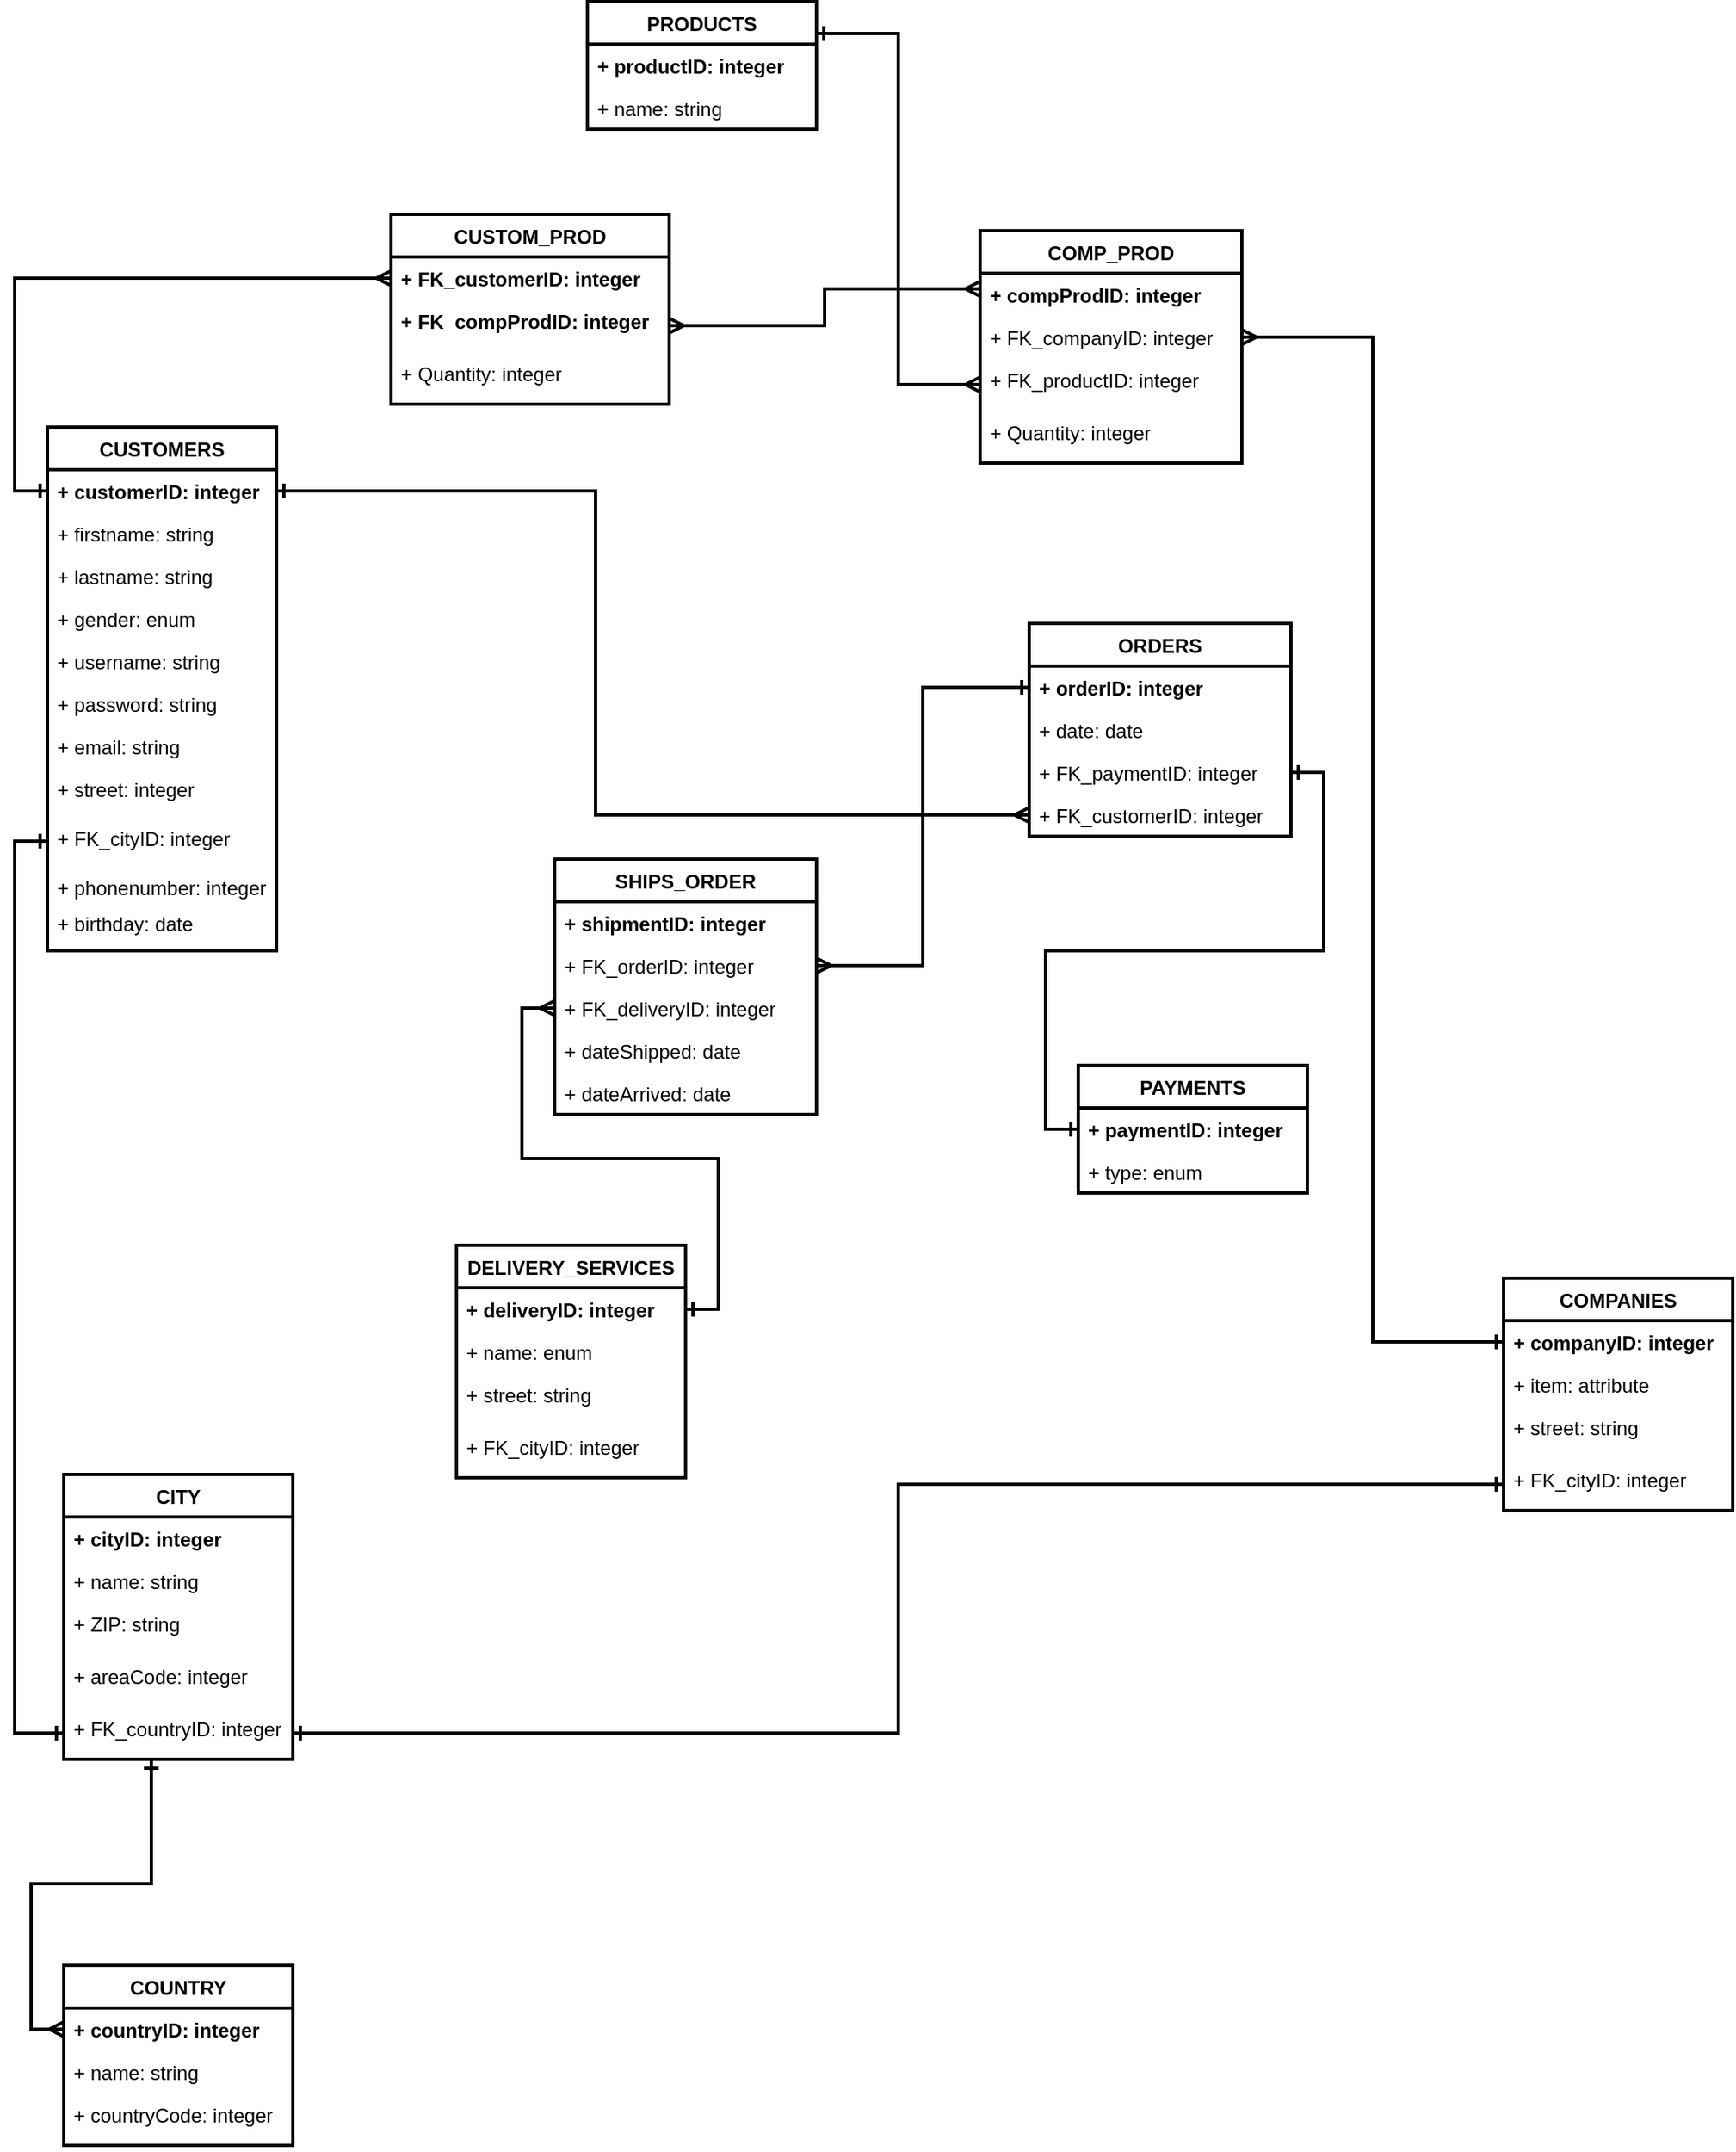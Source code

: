 <mxfile version="14.9.3" type="device"><diagram id="3j8N0y66YpbWqdWMNXgo" name="Page-1"><mxGraphModel dx="1422" dy="798" grid="1" gridSize="10" guides="1" tooltips="1" connect="1" arrows="1" fold="1" page="1" pageScale="1" pageWidth="1169" pageHeight="827" math="0" shadow="0"><root><mxCell id="0"/><mxCell id="1" parent="0"/><mxCell id="wKDDANgS3yFVj2BFakFs-5" value="CUSTOMERS" style="swimlane;fontStyle=1;childLayout=stackLayout;horizontal=1;startSize=26;fillColor=none;horizontalStack=0;resizeParent=1;resizeParentMax=0;resizeLast=0;collapsible=1;marginBottom=0;strokeWidth=2;" vertex="1" parent="1"><mxGeometry x="90" y="370" width="140" height="320" as="geometry"/></mxCell><mxCell id="wKDDANgS3yFVj2BFakFs-6" value="+ customerID: integer" style="text;strokeColor=none;fillColor=none;align=left;verticalAlign=top;spacingLeft=4;spacingRight=4;overflow=hidden;rotatable=0;points=[[0,0.5],[1,0.5]];portConstraint=eastwest;fontStyle=1" vertex="1" parent="wKDDANgS3yFVj2BFakFs-5"><mxGeometry y="26" width="140" height="26" as="geometry"/></mxCell><mxCell id="wKDDANgS3yFVj2BFakFs-7" value="+ firstname: string" style="text;strokeColor=none;fillColor=none;align=left;verticalAlign=top;spacingLeft=4;spacingRight=4;overflow=hidden;rotatable=0;points=[[0,0.5],[1,0.5]];portConstraint=eastwest;" vertex="1" parent="wKDDANgS3yFVj2BFakFs-5"><mxGeometry y="52" width="140" height="26" as="geometry"/></mxCell><mxCell id="wKDDANgS3yFVj2BFakFs-10" value="+ lastname: string" style="text;strokeColor=none;fillColor=none;align=left;verticalAlign=top;spacingLeft=4;spacingRight=4;overflow=hidden;rotatable=0;points=[[0,0.5],[1,0.5]];portConstraint=eastwest;" vertex="1" parent="wKDDANgS3yFVj2BFakFs-5"><mxGeometry y="78" width="140" height="26" as="geometry"/></mxCell><mxCell id="wKDDANgS3yFVj2BFakFs-33" value="+ gender: enum" style="text;strokeColor=none;fillColor=none;align=left;verticalAlign=top;spacingLeft=4;spacingRight=4;overflow=hidden;rotatable=0;points=[[0,0.5],[1,0.5]];portConstraint=eastwest;" vertex="1" parent="wKDDANgS3yFVj2BFakFs-5"><mxGeometry y="104" width="140" height="26" as="geometry"/></mxCell><mxCell id="wKDDANgS3yFVj2BFakFs-8" value="+ username: string" style="text;strokeColor=none;fillColor=none;align=left;verticalAlign=top;spacingLeft=4;spacingRight=4;overflow=hidden;rotatable=0;points=[[0,0.5],[1,0.5]];portConstraint=eastwest;" vertex="1" parent="wKDDANgS3yFVj2BFakFs-5"><mxGeometry y="130" width="140" height="26" as="geometry"/></mxCell><mxCell id="wKDDANgS3yFVj2BFakFs-12" value="+ password: string" style="text;strokeColor=none;fillColor=none;align=left;verticalAlign=top;spacingLeft=4;spacingRight=4;overflow=hidden;rotatable=0;points=[[0,0.5],[1,0.5]];portConstraint=eastwest;" vertex="1" parent="wKDDANgS3yFVj2BFakFs-5"><mxGeometry y="156" width="140" height="26" as="geometry"/></mxCell><mxCell id="wKDDANgS3yFVj2BFakFs-13" value="+ email: string" style="text;strokeColor=none;fillColor=none;align=left;verticalAlign=top;spacingLeft=4;spacingRight=4;overflow=hidden;rotatable=0;points=[[0,0.5],[1,0.5]];portConstraint=eastwest;" vertex="1" parent="wKDDANgS3yFVj2BFakFs-5"><mxGeometry y="182" width="140" height="26" as="geometry"/></mxCell><mxCell id="wKDDANgS3yFVj2BFakFs-11" value="+ street: integer" style="text;strokeColor=none;fillColor=none;align=left;verticalAlign=top;spacingLeft=4;spacingRight=4;overflow=hidden;rotatable=0;points=[[0,0.5],[1,0.5]];portConstraint=eastwest;" vertex="1" parent="wKDDANgS3yFVj2BFakFs-5"><mxGeometry y="208" width="140" height="30" as="geometry"/></mxCell><mxCell id="wKDDANgS3yFVj2BFakFs-79" value="+ FK_cityID: integer" style="text;strokeColor=none;fillColor=none;align=left;verticalAlign=top;spacingLeft=4;spacingRight=4;overflow=hidden;rotatable=0;points=[[0,0.5],[1,0.5]];portConstraint=eastwest;" vertex="1" parent="wKDDANgS3yFVj2BFakFs-5"><mxGeometry y="238" width="140" height="30" as="geometry"/></mxCell><mxCell id="wKDDANgS3yFVj2BFakFs-14" value="+ phonenumber: integer" style="text;strokeColor=none;fillColor=none;align=left;verticalAlign=top;spacingLeft=4;spacingRight=4;overflow=hidden;rotatable=0;points=[[0,0.5],[1,0.5]];portConstraint=eastwest;" vertex="1" parent="wKDDANgS3yFVj2BFakFs-5"><mxGeometry y="268" width="140" height="22" as="geometry"/></mxCell><mxCell id="wKDDANgS3yFVj2BFakFs-34" value="+ birthday: date" style="text;strokeColor=none;fillColor=none;align=left;verticalAlign=top;spacingLeft=4;spacingRight=4;overflow=hidden;rotatable=0;points=[[0,0.5],[1,0.5]];portConstraint=eastwest;" vertex="1" parent="wKDDANgS3yFVj2BFakFs-5"><mxGeometry y="290" width="140" height="30" as="geometry"/></mxCell><mxCell id="wKDDANgS3yFVj2BFakFs-45" style="edgeStyle=orthogonalEdgeStyle;rounded=0;orthogonalLoop=1;jettySize=auto;html=1;entryX=0;entryY=0.5;entryDx=0;entryDy=0;startArrow=ERone;startFill=0;endArrow=ERmany;endFill=0;exitX=1;exitY=0.25;exitDx=0;exitDy=0;strokeWidth=2;" edge="1" parent="1" source="wKDDANgS3yFVj2BFakFs-15" target="wKDDANgS3yFVj2BFakFs-41"><mxGeometry relative="1" as="geometry"/></mxCell><mxCell id="wKDDANgS3yFVj2BFakFs-15" value="PRODUCTS" style="swimlane;fontStyle=1;childLayout=stackLayout;horizontal=1;startSize=26;fillColor=none;horizontalStack=0;resizeParent=1;resizeParentMax=0;resizeLast=0;collapsible=1;marginBottom=0;strokeWidth=2;" vertex="1" parent="1"><mxGeometry x="420" y="110" width="140" height="78" as="geometry"/></mxCell><mxCell id="wKDDANgS3yFVj2BFakFs-16" value="+ productID: integer" style="text;strokeColor=none;fillColor=none;align=left;verticalAlign=top;spacingLeft=4;spacingRight=4;overflow=hidden;rotatable=0;points=[[0,0.5],[1,0.5]];portConstraint=eastwest;fontStyle=1" vertex="1" parent="wKDDANgS3yFVj2BFakFs-15"><mxGeometry y="26" width="140" height="26" as="geometry"/></mxCell><mxCell id="wKDDANgS3yFVj2BFakFs-17" value="+ name: string" style="text;strokeColor=none;fillColor=none;align=left;verticalAlign=top;spacingLeft=4;spacingRight=4;overflow=hidden;rotatable=0;points=[[0,0.5],[1,0.5]];portConstraint=eastwest;" vertex="1" parent="wKDDANgS3yFVj2BFakFs-15"><mxGeometry y="52" width="140" height="26" as="geometry"/></mxCell><mxCell id="wKDDANgS3yFVj2BFakFs-24" value="COMPANIES" style="swimlane;fontStyle=1;childLayout=stackLayout;horizontal=1;startSize=26;fillColor=none;horizontalStack=0;resizeParent=1;resizeParentMax=0;resizeLast=0;collapsible=1;marginBottom=0;strokeWidth=2;" vertex="1" parent="1"><mxGeometry x="980" y="890" width="140" height="142" as="geometry"/></mxCell><mxCell id="wKDDANgS3yFVj2BFakFs-25" value="+ companyID: integer" style="text;strokeColor=none;fillColor=none;align=left;verticalAlign=top;spacingLeft=4;spacingRight=4;overflow=hidden;rotatable=0;points=[[0,0.5],[1,0.5]];portConstraint=eastwest;fontStyle=1" vertex="1" parent="wKDDANgS3yFVj2BFakFs-24"><mxGeometry y="26" width="140" height="26" as="geometry"/></mxCell><mxCell id="wKDDANgS3yFVj2BFakFs-28" value="+ item: attribute" style="text;strokeColor=none;fillColor=none;align=left;verticalAlign=top;spacingLeft=4;spacingRight=4;overflow=hidden;rotatable=0;points=[[0,0.5],[1,0.5]];portConstraint=eastwest;" vertex="1" parent="wKDDANgS3yFVj2BFakFs-24"><mxGeometry y="52" width="140" height="26" as="geometry"/></mxCell><mxCell id="wKDDANgS3yFVj2BFakFs-26" value="+ street: string" style="text;strokeColor=none;fillColor=none;align=left;verticalAlign=top;spacingLeft=4;spacingRight=4;overflow=hidden;rotatable=0;points=[[0,0.5],[1,0.5]];portConstraint=eastwest;" vertex="1" parent="wKDDANgS3yFVj2BFakFs-24"><mxGeometry y="78" width="140" height="32" as="geometry"/></mxCell><mxCell id="wKDDANgS3yFVj2BFakFs-83" value="+ FK_cityID: integer" style="text;strokeColor=none;fillColor=none;align=left;verticalAlign=top;spacingLeft=4;spacingRight=4;overflow=hidden;rotatable=0;points=[[0,0.5],[1,0.5]];portConstraint=eastwest;" vertex="1" parent="wKDDANgS3yFVj2BFakFs-24"><mxGeometry y="110" width="140" height="32" as="geometry"/></mxCell><mxCell id="wKDDANgS3yFVj2BFakFs-29" value="DELIVERY_SERVICES" style="swimlane;fontStyle=1;childLayout=stackLayout;horizontal=1;startSize=26;fillColor=none;horizontalStack=0;resizeParent=1;resizeParentMax=0;resizeLast=0;collapsible=1;marginBottom=0;strokeWidth=2;" vertex="1" parent="1"><mxGeometry x="340" y="870" width="140" height="142" as="geometry"/></mxCell><mxCell id="wKDDANgS3yFVj2BFakFs-30" value="+ deliveryID: integer" style="text;strokeColor=none;fillColor=none;align=left;verticalAlign=top;spacingLeft=4;spacingRight=4;overflow=hidden;rotatable=0;points=[[0,0.5],[1,0.5]];portConstraint=eastwest;fontStyle=1" vertex="1" parent="wKDDANgS3yFVj2BFakFs-29"><mxGeometry y="26" width="140" height="26" as="geometry"/></mxCell><mxCell id="wKDDANgS3yFVj2BFakFs-31" value="+ name: enum" style="text;strokeColor=none;fillColor=none;align=left;verticalAlign=top;spacingLeft=4;spacingRight=4;overflow=hidden;rotatable=0;points=[[0,0.5],[1,0.5]];portConstraint=eastwest;" vertex="1" parent="wKDDANgS3yFVj2BFakFs-29"><mxGeometry y="52" width="140" height="26" as="geometry"/></mxCell><mxCell id="wKDDANgS3yFVj2BFakFs-32" value="+ street: string" style="text;strokeColor=none;fillColor=none;align=left;verticalAlign=top;spacingLeft=4;spacingRight=4;overflow=hidden;rotatable=0;points=[[0,0.5],[1,0.5]];portConstraint=eastwest;" vertex="1" parent="wKDDANgS3yFVj2BFakFs-29"><mxGeometry y="78" width="140" height="32" as="geometry"/></mxCell><mxCell id="wKDDANgS3yFVj2BFakFs-82" value="+ FK_cityID: integer" style="text;strokeColor=none;fillColor=none;align=left;verticalAlign=top;spacingLeft=4;spacingRight=4;overflow=hidden;rotatable=0;points=[[0,0.5],[1,0.5]];portConstraint=eastwest;" vertex="1" parent="wKDDANgS3yFVj2BFakFs-29"><mxGeometry y="110" width="140" height="32" as="geometry"/></mxCell><mxCell id="wKDDANgS3yFVj2BFakFs-35" value="PAYMENTS" style="swimlane;fontStyle=1;childLayout=stackLayout;horizontal=1;startSize=26;fillColor=none;horizontalStack=0;resizeParent=1;resizeParentMax=0;resizeLast=0;collapsible=1;marginBottom=0;strokeWidth=2;" vertex="1" parent="1"><mxGeometry x="720" y="760" width="140" height="78" as="geometry"><mxRectangle x="960" y="480" width="100" height="26" as="alternateBounds"/></mxGeometry></mxCell><mxCell id="wKDDANgS3yFVj2BFakFs-36" value="+ paymentID: integer" style="text;strokeColor=none;fillColor=none;align=left;verticalAlign=top;spacingLeft=4;spacingRight=4;overflow=hidden;rotatable=0;points=[[0,0.5],[1,0.5]];portConstraint=eastwest;fontStyle=1" vertex="1" parent="wKDDANgS3yFVj2BFakFs-35"><mxGeometry y="26" width="140" height="26" as="geometry"/></mxCell><mxCell id="wKDDANgS3yFVj2BFakFs-37" value="+ type: enum" style="text;strokeColor=none;fillColor=none;align=left;verticalAlign=top;spacingLeft=4;spacingRight=4;overflow=hidden;rotatable=0;points=[[0,0.5],[1,0.5]];portConstraint=eastwest;" vertex="1" parent="wKDDANgS3yFVj2BFakFs-35"><mxGeometry y="52" width="140" height="26" as="geometry"/></mxCell><mxCell id="wKDDANgS3yFVj2BFakFs-68" style="edgeStyle=orthogonalEdgeStyle;rounded=0;orthogonalLoop=1;jettySize=auto;html=1;exitX=0;exitY=0.25;exitDx=0;exitDy=0;entryX=1;entryY=0.5;entryDx=0;entryDy=0;startArrow=ERmany;startFill=0;endArrow=ERmany;endFill=0;strokeWidth=2;" edge="1" parent="1" source="wKDDANgS3yFVj2BFakFs-38" target="wKDDANgS3yFVj2BFakFs-64"><mxGeometry relative="1" as="geometry"/></mxCell><mxCell id="wKDDANgS3yFVj2BFakFs-38" value="COMP_PROD" style="swimlane;fontStyle=1;childLayout=stackLayout;horizontal=1;startSize=26;fillColor=none;horizontalStack=0;resizeParent=1;resizeParentMax=0;resizeLast=0;collapsible=1;marginBottom=0;strokeWidth=2;" vertex="1" parent="1"><mxGeometry x="660" y="250" width="160" height="142" as="geometry"/></mxCell><mxCell id="wKDDANgS3yFVj2BFakFs-39" value="+ compProdID: integer" style="text;strokeColor=none;fillColor=none;align=left;verticalAlign=top;spacingLeft=4;spacingRight=4;overflow=hidden;rotatable=0;points=[[0,0.5],[1,0.5]];portConstraint=eastwest;fontStyle=1" vertex="1" parent="wKDDANgS3yFVj2BFakFs-38"><mxGeometry y="26" width="160" height="26" as="geometry"/></mxCell><mxCell id="wKDDANgS3yFVj2BFakFs-40" value="+ FK_companyID: integer" style="text;strokeColor=none;fillColor=none;align=left;verticalAlign=top;spacingLeft=4;spacingRight=4;overflow=hidden;rotatable=0;points=[[0,0.5],[1,0.5]];portConstraint=eastwest;" vertex="1" parent="wKDDANgS3yFVj2BFakFs-38"><mxGeometry y="52" width="160" height="26" as="geometry"/></mxCell><mxCell id="wKDDANgS3yFVj2BFakFs-41" value="+ FK_productID: integer" style="text;strokeColor=none;fillColor=none;align=left;verticalAlign=top;spacingLeft=4;spacingRight=4;overflow=hidden;rotatable=0;points=[[0,0.5],[1,0.5]];portConstraint=eastwest;" vertex="1" parent="wKDDANgS3yFVj2BFakFs-38"><mxGeometry y="78" width="160" height="32" as="geometry"/></mxCell><mxCell id="wKDDANgS3yFVj2BFakFs-44" value="+ Quantity: integer" style="text;strokeColor=none;fillColor=none;align=left;verticalAlign=top;spacingLeft=4;spacingRight=4;overflow=hidden;rotatable=0;points=[[0,0.5],[1,0.5]];portConstraint=eastwest;" vertex="1" parent="wKDDANgS3yFVj2BFakFs-38"><mxGeometry y="110" width="160" height="32" as="geometry"/></mxCell><mxCell id="wKDDANgS3yFVj2BFakFs-46" style="edgeStyle=orthogonalEdgeStyle;rounded=0;orthogonalLoop=1;jettySize=auto;html=1;entryX=1;entryY=0.5;entryDx=0;entryDy=0;startArrow=ERone;startFill=0;endArrow=ERmany;endFill=0;strokeWidth=2;" edge="1" parent="1" source="wKDDANgS3yFVj2BFakFs-25" target="wKDDANgS3yFVj2BFakFs-40"><mxGeometry relative="1" as="geometry"/></mxCell><mxCell id="wKDDANgS3yFVj2BFakFs-47" value="ORDERS" style="swimlane;fontStyle=1;childLayout=stackLayout;horizontal=1;startSize=26;fillColor=none;horizontalStack=0;resizeParent=1;resizeParentMax=0;resizeLast=0;collapsible=1;marginBottom=0;strokeWidth=2;" vertex="1" parent="1"><mxGeometry x="690" y="490" width="160" height="130" as="geometry"/></mxCell><mxCell id="wKDDANgS3yFVj2BFakFs-48" value="+ orderID: integer" style="text;strokeColor=none;fillColor=none;align=left;verticalAlign=top;spacingLeft=4;spacingRight=4;overflow=hidden;rotatable=0;points=[[0,0.5],[1,0.5]];portConstraint=eastwest;fontStyle=1" vertex="1" parent="wKDDANgS3yFVj2BFakFs-47"><mxGeometry y="26" width="160" height="26" as="geometry"/></mxCell><mxCell id="wKDDANgS3yFVj2BFakFs-49" value="+ date: date" style="text;strokeColor=none;fillColor=none;align=left;verticalAlign=top;spacingLeft=4;spacingRight=4;overflow=hidden;rotatable=0;points=[[0,0.5],[1,0.5]];portConstraint=eastwest;" vertex="1" parent="wKDDANgS3yFVj2BFakFs-47"><mxGeometry y="52" width="160" height="26" as="geometry"/></mxCell><mxCell id="wKDDANgS3yFVj2BFakFs-50" value="+ FK_paymentID: integer" style="text;strokeColor=none;fillColor=none;align=left;verticalAlign=top;spacingLeft=4;spacingRight=4;overflow=hidden;rotatable=0;points=[[0,0.5],[1,0.5]];portConstraint=eastwest;" vertex="1" parent="wKDDANgS3yFVj2BFakFs-47"><mxGeometry y="78" width="160" height="26" as="geometry"/></mxCell><mxCell id="wKDDANgS3yFVj2BFakFs-51" value="+ FK_customerID: integer" style="text;strokeColor=none;fillColor=none;align=left;verticalAlign=top;spacingLeft=4;spacingRight=4;overflow=hidden;rotatable=0;points=[[0,0.5],[1,0.5]];portConstraint=eastwest;" vertex="1" parent="wKDDANgS3yFVj2BFakFs-47"><mxGeometry y="104" width="160" height="26" as="geometry"/></mxCell><mxCell id="wKDDANgS3yFVj2BFakFs-52" value="SHIPS_ORDER" style="swimlane;fontStyle=1;childLayout=stackLayout;horizontal=1;startSize=26;fillColor=none;horizontalStack=0;resizeParent=1;resizeParentMax=0;resizeLast=0;collapsible=1;marginBottom=0;strokeWidth=2;" vertex="1" parent="1"><mxGeometry x="400" y="634" width="160" height="156" as="geometry"/></mxCell><mxCell id="wKDDANgS3yFVj2BFakFs-53" value="+ shipmentID: integer" style="text;strokeColor=none;fillColor=none;align=left;verticalAlign=top;spacingLeft=4;spacingRight=4;overflow=hidden;rotatable=0;points=[[0,0.5],[1,0.5]];portConstraint=eastwest;fontStyle=1" vertex="1" parent="wKDDANgS3yFVj2BFakFs-52"><mxGeometry y="26" width="160" height="26" as="geometry"/></mxCell><mxCell id="wKDDANgS3yFVj2BFakFs-55" value="+ FK_orderID: integer" style="text;strokeColor=none;fillColor=none;align=left;verticalAlign=top;spacingLeft=4;spacingRight=4;overflow=hidden;rotatable=0;points=[[0,0.5],[1,0.5]];portConstraint=eastwest;" vertex="1" parent="wKDDANgS3yFVj2BFakFs-52"><mxGeometry y="52" width="160" height="26" as="geometry"/></mxCell><mxCell id="wKDDANgS3yFVj2BFakFs-56" value="+ FK_deliveryID: integer" style="text;strokeColor=none;fillColor=none;align=left;verticalAlign=top;spacingLeft=4;spacingRight=4;overflow=hidden;rotatable=0;points=[[0,0.5],[1,0.5]];portConstraint=eastwest;" vertex="1" parent="wKDDANgS3yFVj2BFakFs-52"><mxGeometry y="78" width="160" height="26" as="geometry"/></mxCell><mxCell id="wKDDANgS3yFVj2BFakFs-54" value="+ dateShipped: date" style="text;strokeColor=none;fillColor=none;align=left;verticalAlign=top;spacingLeft=4;spacingRight=4;overflow=hidden;rotatable=0;points=[[0,0.5],[1,0.5]];portConstraint=eastwest;" vertex="1" parent="wKDDANgS3yFVj2BFakFs-52"><mxGeometry y="104" width="160" height="26" as="geometry"/></mxCell><mxCell id="wKDDANgS3yFVj2BFakFs-57" value="+ dateArrived: date" style="text;strokeColor=none;fillColor=none;align=left;verticalAlign=top;spacingLeft=4;spacingRight=4;overflow=hidden;rotatable=0;points=[[0,0.5],[1,0.5]];portConstraint=eastwest;" vertex="1" parent="wKDDANgS3yFVj2BFakFs-52"><mxGeometry y="130" width="160" height="26" as="geometry"/></mxCell><mxCell id="wKDDANgS3yFVj2BFakFs-58" style="edgeStyle=orthogonalEdgeStyle;rounded=0;orthogonalLoop=1;jettySize=auto;html=1;entryX=0;entryY=0.5;entryDx=0;entryDy=0;startArrow=ERone;startFill=0;endArrow=ERmany;endFill=0;strokeWidth=2;" edge="1" parent="1" source="wKDDANgS3yFVj2BFakFs-30" target="wKDDANgS3yFVj2BFakFs-56"><mxGeometry relative="1" as="geometry"/></mxCell><mxCell id="wKDDANgS3yFVj2BFakFs-59" style="edgeStyle=orthogonalEdgeStyle;rounded=0;orthogonalLoop=1;jettySize=auto;html=1;entryX=1;entryY=0.5;entryDx=0;entryDy=0;startArrow=ERone;startFill=0;endArrow=ERmany;endFill=0;strokeWidth=2;" edge="1" parent="1" source="wKDDANgS3yFVj2BFakFs-48" target="wKDDANgS3yFVj2BFakFs-55"><mxGeometry relative="1" as="geometry"/></mxCell><mxCell id="wKDDANgS3yFVj2BFakFs-60" style="edgeStyle=orthogonalEdgeStyle;rounded=0;orthogonalLoop=1;jettySize=auto;html=1;exitX=0;exitY=0.5;exitDx=0;exitDy=0;entryX=1;entryY=0.5;entryDx=0;entryDy=0;startArrow=ERone;startFill=0;endArrow=ERone;endFill=0;strokeWidth=2;" edge="1" parent="1" source="wKDDANgS3yFVj2BFakFs-36" target="wKDDANgS3yFVj2BFakFs-50"><mxGeometry relative="1" as="geometry"/></mxCell><mxCell id="wKDDANgS3yFVj2BFakFs-61" value="CUSTOM_PROD" style="swimlane;fontStyle=1;childLayout=stackLayout;horizontal=1;startSize=26;fillColor=none;horizontalStack=0;resizeParent=1;resizeParentMax=0;resizeLast=0;collapsible=1;marginBottom=0;strokeWidth=2;" vertex="1" parent="1"><mxGeometry x="300" y="240" width="170" height="116" as="geometry"/></mxCell><mxCell id="wKDDANgS3yFVj2BFakFs-63" value="+ FK_customerID: integer" style="text;strokeColor=none;fillColor=none;align=left;verticalAlign=top;spacingLeft=4;spacingRight=4;overflow=hidden;rotatable=0;points=[[0,0.5],[1,0.5]];portConstraint=eastwest;fontStyle=1" vertex="1" parent="wKDDANgS3yFVj2BFakFs-61"><mxGeometry y="26" width="170" height="26" as="geometry"/></mxCell><mxCell id="wKDDANgS3yFVj2BFakFs-64" value="+ FK_compProdID: integer" style="text;strokeColor=none;fillColor=none;align=left;verticalAlign=top;spacingLeft=4;spacingRight=4;overflow=hidden;rotatable=0;points=[[0,0.5],[1,0.5]];portConstraint=eastwest;fontStyle=1" vertex="1" parent="wKDDANgS3yFVj2BFakFs-61"><mxGeometry y="52" width="170" height="32" as="geometry"/></mxCell><mxCell id="wKDDANgS3yFVj2BFakFs-65" value="+ Quantity: integer" style="text;strokeColor=none;fillColor=none;align=left;verticalAlign=top;spacingLeft=4;spacingRight=4;overflow=hidden;rotatable=0;points=[[0,0.5],[1,0.5]];portConstraint=eastwest;" vertex="1" parent="wKDDANgS3yFVj2BFakFs-61"><mxGeometry y="84" width="170" height="32" as="geometry"/></mxCell><mxCell id="wKDDANgS3yFVj2BFakFs-66" style="edgeStyle=orthogonalEdgeStyle;rounded=0;orthogonalLoop=1;jettySize=auto;html=1;entryX=0;entryY=0.5;entryDx=0;entryDy=0;startArrow=ERone;startFill=0;endArrow=ERmany;endFill=0;strokeWidth=2;exitX=1;exitY=0.5;exitDx=0;exitDy=0;" edge="1" parent="1" source="wKDDANgS3yFVj2BFakFs-6" target="wKDDANgS3yFVj2BFakFs-51"><mxGeometry relative="1" as="geometry"><Array as="points"><mxPoint x="425" y="409"/><mxPoint x="425" y="607"/></Array></mxGeometry></mxCell><mxCell id="wKDDANgS3yFVj2BFakFs-67" style="edgeStyle=orthogonalEdgeStyle;rounded=0;orthogonalLoop=1;jettySize=auto;html=1;entryX=0;entryY=0.5;entryDx=0;entryDy=0;startArrow=ERone;startFill=0;endArrow=ERmany;endFill=0;strokeWidth=2;exitX=0;exitY=0.5;exitDx=0;exitDy=0;" edge="1" parent="1" source="wKDDANgS3yFVj2BFakFs-6" target="wKDDANgS3yFVj2BFakFs-63"><mxGeometry relative="1" as="geometry"/></mxCell><mxCell id="wKDDANgS3yFVj2BFakFs-69" value="CITY" style="swimlane;fontStyle=1;childLayout=stackLayout;horizontal=1;startSize=26;fillColor=none;horizontalStack=0;resizeParent=1;resizeParentMax=0;resizeLast=0;collapsible=1;marginBottom=0;strokeWidth=2;" vertex="1" parent="1"><mxGeometry x="100" y="1010" width="140" height="174" as="geometry"/></mxCell><mxCell id="wKDDANgS3yFVj2BFakFs-70" value="+ cityID: integer" style="text;strokeColor=none;fillColor=none;align=left;verticalAlign=top;spacingLeft=4;spacingRight=4;overflow=hidden;rotatable=0;points=[[0,0.5],[1,0.5]];portConstraint=eastwest;fontStyle=1" vertex="1" parent="wKDDANgS3yFVj2BFakFs-69"><mxGeometry y="26" width="140" height="26" as="geometry"/></mxCell><mxCell id="wKDDANgS3yFVj2BFakFs-71" value="+ name: string" style="text;strokeColor=none;fillColor=none;align=left;verticalAlign=top;spacingLeft=4;spacingRight=4;overflow=hidden;rotatable=0;points=[[0,0.5],[1,0.5]];portConstraint=eastwest;" vertex="1" parent="wKDDANgS3yFVj2BFakFs-69"><mxGeometry y="52" width="140" height="26" as="geometry"/></mxCell><mxCell id="wKDDANgS3yFVj2BFakFs-72" value="+ ZIP: string" style="text;strokeColor=none;fillColor=none;align=left;verticalAlign=top;spacingLeft=4;spacingRight=4;overflow=hidden;rotatable=0;points=[[0,0.5],[1,0.5]];portConstraint=eastwest;" vertex="1" parent="wKDDANgS3yFVj2BFakFs-69"><mxGeometry y="78" width="140" height="32" as="geometry"/></mxCell><mxCell id="wKDDANgS3yFVj2BFakFs-85" value="+ areaCode: integer" style="text;strokeColor=none;fillColor=none;align=left;verticalAlign=top;spacingLeft=4;spacingRight=4;overflow=hidden;rotatable=0;points=[[0,0.5],[1,0.5]];portConstraint=eastwest;" vertex="1" parent="wKDDANgS3yFVj2BFakFs-69"><mxGeometry y="110" width="140" height="32" as="geometry"/></mxCell><mxCell id="wKDDANgS3yFVj2BFakFs-77" value="+ FK_countryID: integer" style="text;strokeColor=none;fillColor=none;align=left;verticalAlign=top;spacingLeft=4;spacingRight=4;overflow=hidden;rotatable=0;points=[[0,0.5],[1,0.5]];portConstraint=eastwest;" vertex="1" parent="wKDDANgS3yFVj2BFakFs-69"><mxGeometry y="142" width="140" height="32" as="geometry"/></mxCell><mxCell id="wKDDANgS3yFVj2BFakFs-73" value="COUNTRY" style="swimlane;fontStyle=1;childLayout=stackLayout;horizontal=1;startSize=26;fillColor=none;horizontalStack=0;resizeParent=1;resizeParentMax=0;resizeLast=0;collapsible=1;marginBottom=0;strokeWidth=2;" vertex="1" parent="1"><mxGeometry x="100" y="1310" width="140" height="110" as="geometry"/></mxCell><mxCell id="wKDDANgS3yFVj2BFakFs-74" value="+ countryID: integer" style="text;strokeColor=none;fillColor=none;align=left;verticalAlign=top;spacingLeft=4;spacingRight=4;overflow=hidden;rotatable=0;points=[[0,0.5],[1,0.5]];portConstraint=eastwest;fontStyle=1" vertex="1" parent="wKDDANgS3yFVj2BFakFs-73"><mxGeometry y="26" width="140" height="26" as="geometry"/></mxCell><mxCell id="wKDDANgS3yFVj2BFakFs-75" value="+ name: string" style="text;strokeColor=none;fillColor=none;align=left;verticalAlign=top;spacingLeft=4;spacingRight=4;overflow=hidden;rotatable=0;points=[[0,0.5],[1,0.5]];portConstraint=eastwest;" vertex="1" parent="wKDDANgS3yFVj2BFakFs-73"><mxGeometry y="52" width="140" height="26" as="geometry"/></mxCell><mxCell id="wKDDANgS3yFVj2BFakFs-76" value="+ countryCode: integer" style="text;strokeColor=none;fillColor=none;align=left;verticalAlign=top;spacingLeft=4;spacingRight=4;overflow=hidden;rotatable=0;points=[[0,0.5],[1,0.5]];portConstraint=eastwest;" vertex="1" parent="wKDDANgS3yFVj2BFakFs-73"><mxGeometry y="78" width="140" height="32" as="geometry"/></mxCell><mxCell id="wKDDANgS3yFVj2BFakFs-78" style="edgeStyle=orthogonalEdgeStyle;rounded=0;orthogonalLoop=1;jettySize=auto;html=1;entryX=0.382;entryY=1.031;entryDx=0;entryDy=0;startArrow=ERmany;startFill=0;endArrow=ERone;endFill=0;strokeWidth=2;entryPerimeter=0;" edge="1" parent="1" source="wKDDANgS3yFVj2BFakFs-74" target="wKDDANgS3yFVj2BFakFs-77"><mxGeometry relative="1" as="geometry"/></mxCell><mxCell id="wKDDANgS3yFVj2BFakFs-87" style="edgeStyle=orthogonalEdgeStyle;rounded=0;orthogonalLoop=1;jettySize=auto;html=1;entryX=0;entryY=0.5;entryDx=0;entryDy=0;startArrow=ERone;startFill=0;endArrow=ERone;endFill=0;strokeWidth=2;" edge="1" parent="1" source="wKDDANgS3yFVj2BFakFs-77" target="wKDDANgS3yFVj2BFakFs-83"><mxGeometry relative="1" as="geometry"/></mxCell><mxCell id="wKDDANgS3yFVj2BFakFs-88" style="edgeStyle=orthogonalEdgeStyle;rounded=0;orthogonalLoop=1;jettySize=auto;html=1;entryX=0;entryY=0.5;entryDx=0;entryDy=0;startArrow=ERone;startFill=0;endArrow=ERone;endFill=0;strokeWidth=2;" edge="1" parent="1" source="wKDDANgS3yFVj2BFakFs-77" target="wKDDANgS3yFVj2BFakFs-79"><mxGeometry relative="1" as="geometry"/></mxCell></root></mxGraphModel></diagram></mxfile>